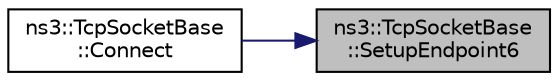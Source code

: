 digraph "ns3::TcpSocketBase::SetupEndpoint6"
{
 // LATEX_PDF_SIZE
  edge [fontname="Helvetica",fontsize="10",labelfontname="Helvetica",labelfontsize="10"];
  node [fontname="Helvetica",fontsize="10",shape=record];
  rankdir="RL";
  Node1 [label="ns3::TcpSocketBase\l::SetupEndpoint6",height=0.2,width=0.4,color="black", fillcolor="grey75", style="filled", fontcolor="black",tooltip="Configure the endpoint v6 to a local address."];
  Node1 -> Node2 [dir="back",color="midnightblue",fontsize="10",style="solid",fontname="Helvetica"];
  Node2 [label="ns3::TcpSocketBase\l::Connect",height=0.2,width=0.4,color="black", fillcolor="white", style="filled",URL="$classns3_1_1_tcp_socket_base.html#aabd08c9eb0ee3c88c855eb7268e392bf",tooltip="Initiate a connection to a remote host."];
}
